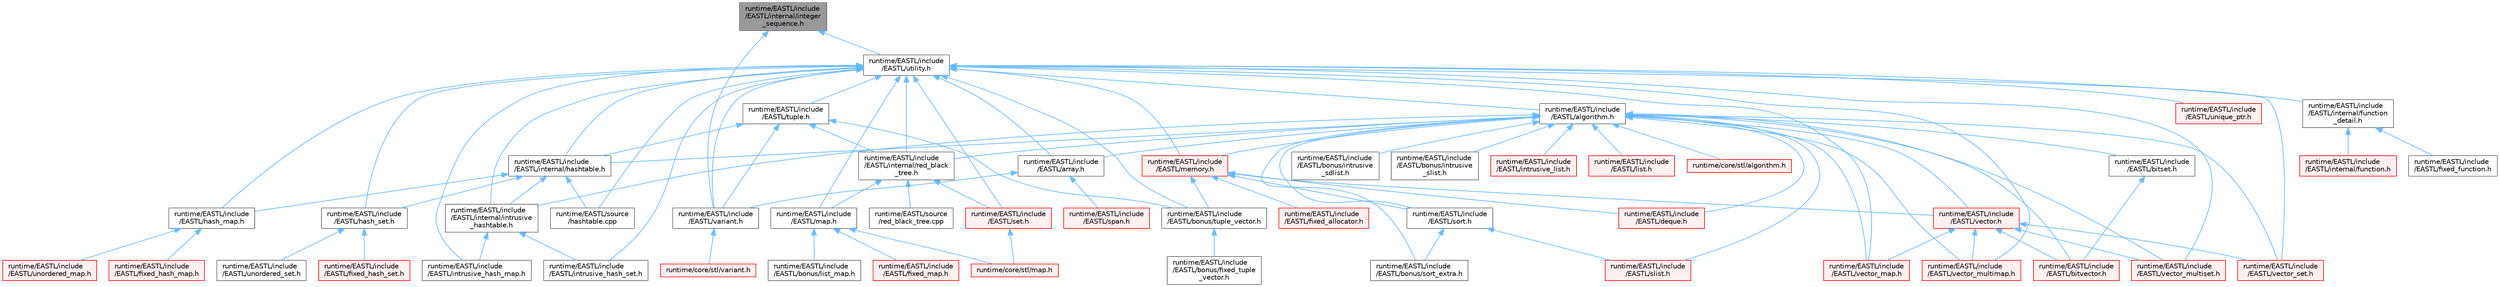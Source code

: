 digraph "runtime/EASTL/include/EASTL/internal/integer_sequence.h"
{
 // LATEX_PDF_SIZE
  bgcolor="transparent";
  edge [fontname=Helvetica,fontsize=10,labelfontname=Helvetica,labelfontsize=10];
  node [fontname=Helvetica,fontsize=10,shape=box,height=0.2,width=0.4];
  Node1 [id="Node000001",label="runtime/EASTL/include\l/EASTL/internal/integer\l_sequence.h",height=0.2,width=0.4,color="gray40", fillcolor="grey60", style="filled", fontcolor="black",tooltip=" "];
  Node1 -> Node2 [id="edge1_Node000001_Node000002",dir="back",color="steelblue1",style="solid",tooltip=" "];
  Node2 [id="Node000002",label="runtime/EASTL/include\l/EASTL/utility.h",height=0.2,width=0.4,color="grey40", fillcolor="white", style="filled",URL="$_e_a_s_t_l_2include_2_e_a_s_t_l_2utility_8h.html",tooltip=" "];
  Node2 -> Node3 [id="edge2_Node000002_Node000003",dir="back",color="steelblue1",style="solid",tooltip=" "];
  Node3 [id="Node000003",label="runtime/EASTL/include\l/EASTL/algorithm.h",height=0.2,width=0.4,color="grey40", fillcolor="white", style="filled",URL="$_e_a_s_t_l_2include_2_e_a_s_t_l_2algorithm_8h.html",tooltip=" "];
  Node3 -> Node4 [id="edge3_Node000003_Node000004",dir="back",color="steelblue1",style="solid",tooltip=" "];
  Node4 [id="Node000004",label="runtime/EASTL/include\l/EASTL/array.h",height=0.2,width=0.4,color="grey40", fillcolor="white", style="filled",URL="$array_8h.html",tooltip=" "];
  Node4 -> Node5 [id="edge4_Node000004_Node000005",dir="back",color="steelblue1",style="solid",tooltip=" "];
  Node5 [id="Node000005",label="runtime/EASTL/include\l/EASTL/span.h",height=0.2,width=0.4,color="red", fillcolor="#FFF0F0", style="filled",URL="$span_8h.html",tooltip=" "];
  Node4 -> Node417 [id="edge5_Node000004_Node000417",dir="back",color="steelblue1",style="solid",tooltip=" "];
  Node417 [id="Node000417",label="runtime/EASTL/include\l/EASTL/variant.h",height=0.2,width=0.4,color="grey40", fillcolor="white", style="filled",URL="$_e_a_s_t_l_2include_2_e_a_s_t_l_2variant_8h.html",tooltip=" "];
  Node417 -> Node418 [id="edge6_Node000417_Node000418",dir="back",color="steelblue1",style="solid",tooltip=" "];
  Node418 [id="Node000418",label="runtime/core/stl/variant.h",height=0.2,width=0.4,color="red", fillcolor="#FFF0F0", style="filled",URL="$core_2stl_2variant_8h.html",tooltip=" "];
  Node3 -> Node72 [id="edge7_Node000003_Node000072",dir="back",color="steelblue1",style="solid",tooltip=" "];
  Node72 [id="Node000072",label="runtime/EASTL/include\l/EASTL/bitset.h",height=0.2,width=0.4,color="grey40", fillcolor="white", style="filled",URL="$bitset_8h.html",tooltip=" "];
  Node72 -> Node73 [id="edge8_Node000072_Node000073",dir="back",color="steelblue1",style="solid",tooltip=" "];
  Node73 [id="Node000073",label="runtime/EASTL/include\l/EASTL/bitvector.h",height=0.2,width=0.4,color="red", fillcolor="#FFF0F0", style="filled",URL="$bitvector_8h.html",tooltip=" "];
  Node3 -> Node73 [id="edge9_Node000003_Node000073",dir="back",color="steelblue1",style="solid",tooltip=" "];
  Node3 -> Node419 [id="edge10_Node000003_Node000419",dir="back",color="steelblue1",style="solid",tooltip=" "];
  Node419 [id="Node000419",label="runtime/EASTL/include\l/EASTL/bonus/intrusive\l_sdlist.h",height=0.2,width=0.4,color="grey40", fillcolor="white", style="filled",URL="$intrusive__sdlist_8h.html",tooltip=" "];
  Node3 -> Node420 [id="edge11_Node000003_Node000420",dir="back",color="steelblue1",style="solid",tooltip=" "];
  Node420 [id="Node000420",label="runtime/EASTL/include\l/EASTL/bonus/intrusive\l_slist.h",height=0.2,width=0.4,color="grey40", fillcolor="white", style="filled",URL="$intrusive__slist_8h.html",tooltip=" "];
  Node3 -> Node421 [id="edge12_Node000003_Node000421",dir="back",color="steelblue1",style="solid",tooltip=" "];
  Node421 [id="Node000421",label="runtime/EASTL/include\l/EASTL/bonus/sort_extra.h",height=0.2,width=0.4,color="grey40", fillcolor="white", style="filled",URL="$sort__extra_8h.html",tooltip=" "];
  Node3 -> Node422 [id="edge13_Node000003_Node000422",dir="back",color="steelblue1",style="solid",tooltip=" "];
  Node422 [id="Node000422",label="runtime/EASTL/include\l/EASTL/deque.h",height=0.2,width=0.4,color="red", fillcolor="#FFF0F0", style="filled",URL="$_e_a_s_t_l_2include_2_e_a_s_t_l_2deque_8h.html",tooltip=" "];
  Node3 -> Node98 [id="edge14_Node000003_Node000098",dir="back",color="steelblue1",style="solid",tooltip=" "];
  Node98 [id="Node000098",label="runtime/EASTL/include\l/EASTL/internal/hashtable.h",height=0.2,width=0.4,color="grey40", fillcolor="white", style="filled",URL="$hashtable_8h.html",tooltip=" "];
  Node98 -> Node99 [id="edge15_Node000098_Node000099",dir="back",color="steelblue1",style="solid",tooltip=" "];
  Node99 [id="Node000099",label="runtime/EASTL/include\l/EASTL/hash_map.h",height=0.2,width=0.4,color="grey40", fillcolor="white", style="filled",URL="$hash__map_8h.html",tooltip=" "];
  Node99 -> Node100 [id="edge16_Node000099_Node000100",dir="back",color="steelblue1",style="solid",tooltip=" "];
  Node100 [id="Node000100",label="runtime/EASTL/include\l/EASTL/fixed_hash_map.h",height=0.2,width=0.4,color="red", fillcolor="#FFF0F0", style="filled",URL="$fixed__hash__map_8h.html",tooltip=" "];
  Node99 -> Node102 [id="edge17_Node000099_Node000102",dir="back",color="steelblue1",style="solid",tooltip=" "];
  Node102 [id="Node000102",label="runtime/EASTL/include\l/EASTL/unordered_map.h",height=0.2,width=0.4,color="red", fillcolor="#FFF0F0", style="filled",URL="$_e_a_s_t_l_2include_2_e_a_s_t_l_2unordered__map_8h.html",tooltip=" "];
  Node98 -> Node105 [id="edge18_Node000098_Node000105",dir="back",color="steelblue1",style="solid",tooltip=" "];
  Node105 [id="Node000105",label="runtime/EASTL/include\l/EASTL/hash_set.h",height=0.2,width=0.4,color="grey40", fillcolor="white", style="filled",URL="$hash__set_8h.html",tooltip=" "];
  Node105 -> Node106 [id="edge19_Node000105_Node000106",dir="back",color="steelblue1",style="solid",tooltip=" "];
  Node106 [id="Node000106",label="runtime/EASTL/include\l/EASTL/fixed_hash_set.h",height=0.2,width=0.4,color="red", fillcolor="#FFF0F0", style="filled",URL="$fixed__hash__set_8h.html",tooltip=" "];
  Node105 -> Node107 [id="edge20_Node000105_Node000107",dir="back",color="steelblue1",style="solid",tooltip=" "];
  Node107 [id="Node000107",label="runtime/EASTL/include\l/EASTL/unordered_set.h",height=0.2,width=0.4,color="grey40", fillcolor="white", style="filled",URL="$unordered__set_8h.html",tooltip=" "];
  Node98 -> Node108 [id="edge21_Node000098_Node000108",dir="back",color="steelblue1",style="solid",tooltip=" "];
  Node108 [id="Node000108",label="runtime/EASTL/include\l/EASTL/internal/intrusive\l_hashtable.h",height=0.2,width=0.4,color="grey40", fillcolor="white", style="filled",URL="$intrusive__hashtable_8h.html",tooltip=" "];
  Node108 -> Node109 [id="edge22_Node000108_Node000109",dir="back",color="steelblue1",style="solid",tooltip=" "];
  Node109 [id="Node000109",label="runtime/EASTL/include\l/EASTL/intrusive_hash_map.h",height=0.2,width=0.4,color="grey40", fillcolor="white", style="filled",URL="$intrusive__hash__map_8h.html",tooltip=" "];
  Node108 -> Node110 [id="edge23_Node000108_Node000110",dir="back",color="steelblue1",style="solid",tooltip=" "];
  Node110 [id="Node000110",label="runtime/EASTL/include\l/EASTL/intrusive_hash_set.h",height=0.2,width=0.4,color="grey40", fillcolor="white", style="filled",URL="$intrusive__hash__set_8h.html",tooltip=" "];
  Node98 -> Node111 [id="edge24_Node000098_Node000111",dir="back",color="steelblue1",style="solid",tooltip=" "];
  Node111 [id="Node000111",label="runtime/EASTL/source\l/hashtable.cpp",height=0.2,width=0.4,color="grey40", fillcolor="white", style="filled",URL="$hashtable_8cpp.html",tooltip=" "];
  Node3 -> Node108 [id="edge25_Node000003_Node000108",dir="back",color="steelblue1",style="solid",tooltip=" "];
  Node3 -> Node426 [id="edge26_Node000003_Node000426",dir="back",color="steelblue1",style="solid",tooltip=" "];
  Node426 [id="Node000426",label="runtime/EASTL/include\l/EASTL/internal/red_black\l_tree.h",height=0.2,width=0.4,color="grey40", fillcolor="white", style="filled",URL="$red__black__tree_8h.html",tooltip=" "];
  Node426 -> Node427 [id="edge27_Node000426_Node000427",dir="back",color="steelblue1",style="solid",tooltip=" "];
  Node427 [id="Node000427",label="runtime/EASTL/include\l/EASTL/map.h",height=0.2,width=0.4,color="grey40", fillcolor="white", style="filled",URL="$_e_a_s_t_l_2include_2_e_a_s_t_l_2map_8h.html",tooltip=" "];
  Node427 -> Node428 [id="edge28_Node000427_Node000428",dir="back",color="steelblue1",style="solid",tooltip=" "];
  Node428 [id="Node000428",label="runtime/EASTL/include\l/EASTL/bonus/list_map.h",height=0.2,width=0.4,color="grey40", fillcolor="white", style="filled",URL="$list__map_8h.html",tooltip=" "];
  Node427 -> Node429 [id="edge29_Node000427_Node000429",dir="back",color="steelblue1",style="solid",tooltip=" "];
  Node429 [id="Node000429",label="runtime/EASTL/include\l/EASTL/fixed_map.h",height=0.2,width=0.4,color="red", fillcolor="#FFF0F0", style="filled",URL="$_e_a_s_t_l_2include_2_e_a_s_t_l_2fixed__map_8h.html",tooltip=" "];
  Node427 -> Node430 [id="edge30_Node000427_Node000430",dir="back",color="steelblue1",style="solid",tooltip=" "];
  Node430 [id="Node000430",label="runtime/core/stl/map.h",height=0.2,width=0.4,color="red", fillcolor="#FFF0F0", style="filled",URL="$core_2stl_2map_8h.html",tooltip=" "];
  Node426 -> Node431 [id="edge31_Node000426_Node000431",dir="back",color="steelblue1",style="solid",tooltip=" "];
  Node431 [id="Node000431",label="runtime/EASTL/include\l/EASTL/set.h",height=0.2,width=0.4,color="red", fillcolor="#FFF0F0", style="filled",URL="$set_8h.html",tooltip=" "];
  Node431 -> Node430 [id="edge32_Node000431_Node000430",dir="back",color="steelblue1",style="solid",tooltip=" "];
  Node426 -> Node433 [id="edge33_Node000426_Node000433",dir="back",color="steelblue1",style="solid",tooltip=" "];
  Node433 [id="Node000433",label="runtime/EASTL/source\l/red_black_tree.cpp",height=0.2,width=0.4,color="grey40", fillcolor="white", style="filled",URL="$red__black__tree_8cpp.html",tooltip=" "];
  Node3 -> Node434 [id="edge34_Node000003_Node000434",dir="back",color="steelblue1",style="solid",tooltip=" "];
  Node434 [id="Node000434",label="runtime/EASTL/include\l/EASTL/intrusive_list.h",height=0.2,width=0.4,color="red", fillcolor="#FFF0F0", style="filled",URL="$intrusive__list_8h.html",tooltip=" "];
  Node3 -> Node436 [id="edge35_Node000003_Node000436",dir="back",color="steelblue1",style="solid",tooltip=" "];
  Node436 [id="Node000436",label="runtime/EASTL/include\l/EASTL/list.h",height=0.2,width=0.4,color="red", fillcolor="#FFF0F0", style="filled",URL="$_e_a_s_t_l_2include_2_e_a_s_t_l_2list_8h.html",tooltip=" "];
  Node3 -> Node439 [id="edge36_Node000003_Node000439",dir="back",color="steelblue1",style="solid",tooltip=" "];
  Node439 [id="Node000439",label="runtime/EASTL/include\l/EASTL/memory.h",height=0.2,width=0.4,color="red", fillcolor="#FFF0F0", style="filled",URL="$_e_a_s_t_l_2include_2_e_a_s_t_l_2memory_8h.html",tooltip=" "];
  Node439 -> Node440 [id="edge37_Node000439_Node000440",dir="back",color="steelblue1",style="solid",tooltip=" "];
  Node440 [id="Node000440",label="runtime/EASTL/include\l/EASTL/bonus/tuple_vector.h",height=0.2,width=0.4,color="grey40", fillcolor="white", style="filled",URL="$tuple__vector_8h.html",tooltip=" "];
  Node440 -> Node441 [id="edge38_Node000440_Node000441",dir="back",color="steelblue1",style="solid",tooltip=" "];
  Node441 [id="Node000441",label="runtime/EASTL/include\l/EASTL/bonus/fixed_tuple\l_vector.h",height=0.2,width=0.4,color="grey40", fillcolor="white", style="filled",URL="$fixed__tuple__vector_8h.html",tooltip=" "];
  Node439 -> Node422 [id="edge39_Node000439_Node000422",dir="back",color="steelblue1",style="solid",tooltip=" "];
  Node439 -> Node442 [id="edge40_Node000439_Node000442",dir="back",color="steelblue1",style="solid",tooltip=" "];
  Node442 [id="Node000442",label="runtime/EASTL/include\l/EASTL/fixed_allocator.h",height=0.2,width=0.4,color="red", fillcolor="#FFF0F0", style="filled",URL="$fixed__allocator_8h.html",tooltip=" "];
  Node439 -> Node459 [id="edge41_Node000439_Node000459",dir="back",color="steelblue1",style="solid",tooltip=" "];
  Node459 [id="Node000459",label="runtime/EASTL/include\l/EASTL/sort.h",height=0.2,width=0.4,color="grey40", fillcolor="white", style="filled",URL="$sort_8h.html",tooltip=" "];
  Node459 -> Node421 [id="edge42_Node000459_Node000421",dir="back",color="steelblue1",style="solid",tooltip=" "];
  Node459 -> Node460 [id="edge43_Node000459_Node000460",dir="back",color="steelblue1",style="solid",tooltip=" "];
  Node460 [id="Node000460",label="runtime/EASTL/include\l/EASTL/slist.h",height=0.2,width=0.4,color="red", fillcolor="#FFF0F0", style="filled",URL="$slist_8h.html",tooltip=" "];
  Node439 -> Node461 [id="edge44_Node000439_Node000461",dir="back",color="steelblue1",style="solid",tooltip=" "];
  Node461 [id="Node000461",label="runtime/EASTL/include\l/EASTL/vector.h",height=0.2,width=0.4,color="red", fillcolor="#FFF0F0", style="filled",URL="$_e_a_s_t_l_2include_2_e_a_s_t_l_2vector_8h.html",tooltip=" "];
  Node461 -> Node73 [id="edge45_Node000461_Node000073",dir="back",color="steelblue1",style="solid",tooltip=" "];
  Node461 -> Node467 [id="edge46_Node000461_Node000467",dir="back",color="steelblue1",style="solid",tooltip=" "];
  Node467 [id="Node000467",label="runtime/EASTL/include\l/EASTL/vector_map.h",height=0.2,width=0.4,color="red", fillcolor="#FFF0F0", style="filled",URL="$_e_a_s_t_l_2include_2_e_a_s_t_l_2vector__map_8h.html",tooltip=" "];
  Node461 -> Node469 [id="edge47_Node000461_Node000469",dir="back",color="steelblue1",style="solid",tooltip=" "];
  Node469 [id="Node000469",label="runtime/EASTL/include\l/EASTL/vector_multimap.h",height=0.2,width=0.4,color="red", fillcolor="#FFF0F0", style="filled",URL="$vector__multimap_8h.html",tooltip=" "];
  Node461 -> Node470 [id="edge48_Node000461_Node000470",dir="back",color="steelblue1",style="solid",tooltip=" "];
  Node470 [id="Node000470",label="runtime/EASTL/include\l/EASTL/vector_multiset.h",height=0.2,width=0.4,color="red", fillcolor="#FFF0F0", style="filled",URL="$vector__multiset_8h.html",tooltip=" "];
  Node461 -> Node471 [id="edge49_Node000461_Node000471",dir="back",color="steelblue1",style="solid",tooltip=" "];
  Node471 [id="Node000471",label="runtime/EASTL/include\l/EASTL/vector_set.h",height=0.2,width=0.4,color="red", fillcolor="#FFF0F0", style="filled",URL="$vector__set_8h.html",tooltip=" "];
  Node3 -> Node460 [id="edge50_Node000003_Node000460",dir="back",color="steelblue1",style="solid",tooltip=" "];
  Node3 -> Node459 [id="edge51_Node000003_Node000459",dir="back",color="steelblue1",style="solid",tooltip=" "];
  Node3 -> Node461 [id="edge52_Node000003_Node000461",dir="back",color="steelblue1",style="solid",tooltip=" "];
  Node3 -> Node467 [id="edge53_Node000003_Node000467",dir="back",color="steelblue1",style="solid",tooltip=" "];
  Node3 -> Node469 [id="edge54_Node000003_Node000469",dir="back",color="steelblue1",style="solid",tooltip=" "];
  Node3 -> Node470 [id="edge55_Node000003_Node000470",dir="back",color="steelblue1",style="solid",tooltip=" "];
  Node3 -> Node471 [id="edge56_Node000003_Node000471",dir="back",color="steelblue1",style="solid",tooltip=" "];
  Node3 -> Node474 [id="edge57_Node000003_Node000474",dir="back",color="steelblue1",style="solid",tooltip=" "];
  Node474 [id="Node000474",label="runtime/core/stl/algorithm.h",height=0.2,width=0.4,color="red", fillcolor="#FFF0F0", style="filled",URL="$core_2stl_2algorithm_8h.html",tooltip=" "];
  Node2 -> Node4 [id="edge58_Node000002_Node000004",dir="back",color="steelblue1",style="solid",tooltip=" "];
  Node2 -> Node440 [id="edge59_Node000002_Node000440",dir="back",color="steelblue1",style="solid",tooltip=" "];
  Node2 -> Node99 [id="edge60_Node000002_Node000099",dir="back",color="steelblue1",style="solid",tooltip=" "];
  Node2 -> Node105 [id="edge61_Node000002_Node000105",dir="back",color="steelblue1",style="solid",tooltip=" "];
  Node2 -> Node475 [id="edge62_Node000002_Node000475",dir="back",color="steelblue1",style="solid",tooltip=" "];
  Node475 [id="Node000475",label="runtime/EASTL/include\l/EASTL/internal/function\l_detail.h",height=0.2,width=0.4,color="grey40", fillcolor="white", style="filled",URL="$function__detail_8h.html",tooltip=" "];
  Node475 -> Node476 [id="edge63_Node000475_Node000476",dir="back",color="steelblue1",style="solid",tooltip=" "];
  Node476 [id="Node000476",label="runtime/EASTL/include\l/EASTL/fixed_function.h",height=0.2,width=0.4,color="grey40", fillcolor="white", style="filled",URL="$fixed__function_8h.html",tooltip=" "];
  Node475 -> Node477 [id="edge64_Node000475_Node000477",dir="back",color="steelblue1",style="solid",tooltip=" "];
  Node477 [id="Node000477",label="runtime/EASTL/include\l/EASTL/internal/function.h",height=0.2,width=0.4,color="red", fillcolor="#FFF0F0", style="filled",URL="$_e_a_s_t_l_2include_2_e_a_s_t_l_2internal_2function_8h.html",tooltip=" "];
  Node2 -> Node98 [id="edge65_Node000002_Node000098",dir="back",color="steelblue1",style="solid",tooltip=" "];
  Node2 -> Node108 [id="edge66_Node000002_Node000108",dir="back",color="steelblue1",style="solid",tooltip=" "];
  Node2 -> Node426 [id="edge67_Node000002_Node000426",dir="back",color="steelblue1",style="solid",tooltip=" "];
  Node2 -> Node109 [id="edge68_Node000002_Node000109",dir="back",color="steelblue1",style="solid",tooltip=" "];
  Node2 -> Node110 [id="edge69_Node000002_Node000110",dir="back",color="steelblue1",style="solid",tooltip=" "];
  Node2 -> Node427 [id="edge70_Node000002_Node000427",dir="back",color="steelblue1",style="solid",tooltip=" "];
  Node2 -> Node439 [id="edge71_Node000002_Node000439",dir="back",color="steelblue1",style="solid",tooltip=" "];
  Node2 -> Node431 [id="edge72_Node000002_Node000431",dir="back",color="steelblue1",style="solid",tooltip=" "];
  Node2 -> Node479 [id="edge73_Node000002_Node000479",dir="back",color="steelblue1",style="solid",tooltip=" "];
  Node479 [id="Node000479",label="runtime/EASTL/include\l/EASTL/tuple.h",height=0.2,width=0.4,color="grey40", fillcolor="white", style="filled",URL="$tuple_8h.html",tooltip=" "];
  Node479 -> Node440 [id="edge74_Node000479_Node000440",dir="back",color="steelblue1",style="solid",tooltip=" "];
  Node479 -> Node98 [id="edge75_Node000479_Node000098",dir="back",color="steelblue1",style="solid",tooltip=" "];
  Node479 -> Node426 [id="edge76_Node000479_Node000426",dir="back",color="steelblue1",style="solid",tooltip=" "];
  Node479 -> Node417 [id="edge77_Node000479_Node000417",dir="back",color="steelblue1",style="solid",tooltip=" "];
  Node2 -> Node455 [id="edge78_Node000002_Node000455",dir="back",color="steelblue1",style="solid",tooltip=" "];
  Node455 [id="Node000455",label="runtime/EASTL/include\l/EASTL/unique_ptr.h",height=0.2,width=0.4,color="red", fillcolor="#FFF0F0", style="filled",URL="$unique__ptr_8h.html",tooltip=" "];
  Node2 -> Node417 [id="edge79_Node000002_Node000417",dir="back",color="steelblue1",style="solid",tooltip=" "];
  Node2 -> Node467 [id="edge80_Node000002_Node000467",dir="back",color="steelblue1",style="solid",tooltip=" "];
  Node2 -> Node469 [id="edge81_Node000002_Node000469",dir="back",color="steelblue1",style="solid",tooltip=" "];
  Node2 -> Node470 [id="edge82_Node000002_Node000470",dir="back",color="steelblue1",style="solid",tooltip=" "];
  Node2 -> Node471 [id="edge83_Node000002_Node000471",dir="back",color="steelblue1",style="solid",tooltip=" "];
  Node2 -> Node111 [id="edge84_Node000002_Node000111",dir="back",color="steelblue1",style="solid",tooltip=" "];
  Node1 -> Node417 [id="edge85_Node000001_Node000417",dir="back",color="steelblue1",style="solid",tooltip=" "];
}
